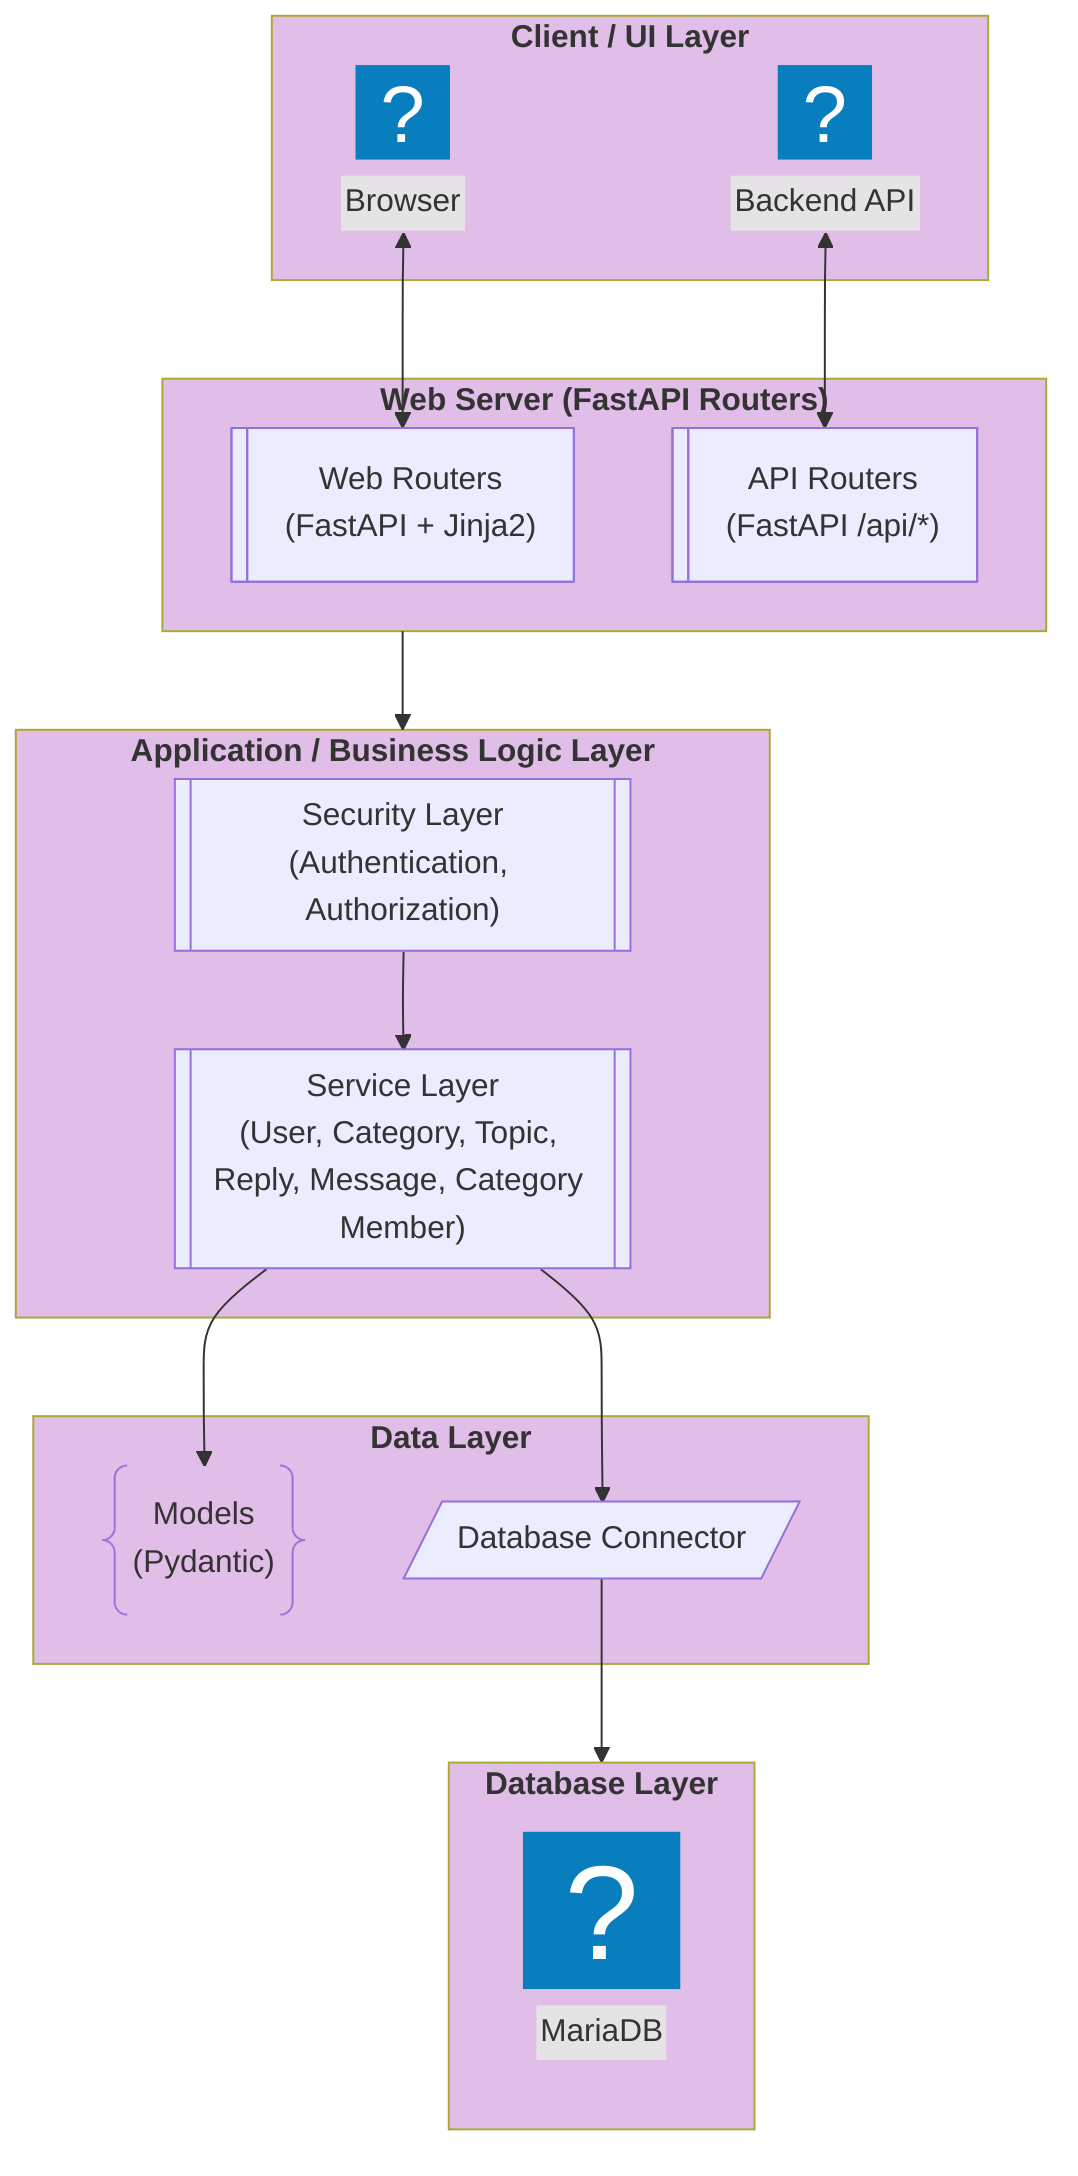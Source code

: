 ---
config:
  layout: fixed
---
flowchart TD
 subgraph Client_UI_Layer["<b>Client / UI Layer</b>"]
        n1["Browser"]
        n2["Backend API"]
  end
 subgraph Web_Server["<b>Web Server (FastAPI Routers)</b>"]
        WebRouter["Web Routers<br>(FastAPI + Jinja2)"]
        APIRouter["API Routers<br>(FastAPI /api/*)"]
  end
 subgraph Business_Logic["<b>Application / Business Logic Layer</b>"]
        Security["Security Layer<br>(Authentication, Authorization)"]
        Service_Layer["Service Layer<br>(User, Category, Topic, Reply, Message, Category Member)"]
  end
 subgraph Data_Layer["<b>Data Layer</b>"]
        Models["Models<br>(Pydantic)"]
        Connector["Database Connector"]
  end
 subgraph Database["<b>Database Layer</b>"]
        n4["MariaDB"]
  end
    n1 <--> WebRouter
    n2 <--> APIRouter
    Web_Server --> Business_Logic
    Security --> Service_Layer
    Service_Layer --> Models & Connector
    Connector --> Database
    n1@{ icon: "azure:reserved-ip-addresses-classic", pos: "b"}
    n2@{ icon: "azure:powershell", pos: "b"}
    WebRouter@{ shape: lin-proc}
    APIRouter@{ shape: lin-proc}
    Security@{ shape: subproc}
    Service_Layer@{ shape: subproc}
    Models@{ shape: braces}
    Connector@{ shape: in-out}
    n4@{ icon: "azure:azure-database-mariadb-server", pos: "b", h: 80}
    classDef hidden display:none
    style Web_Server fill:#E1BEE7
    style Business_Logic fill:#E1BEE7
    style Database fill:#E1BEE7
    style Data_Layer fill:#E1BEE7
    style Client_UI_Layer fill:#E1BEE7